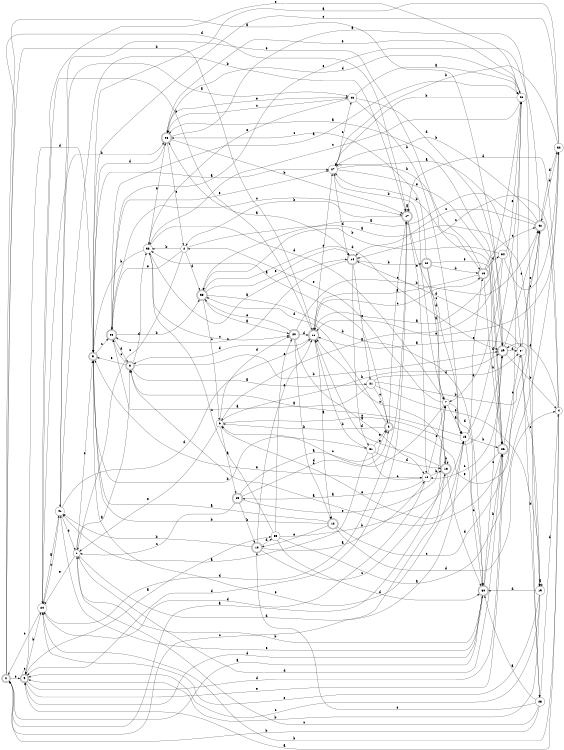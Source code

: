 digraph n35_8 {
__start0 [label="" shape="none"];

rankdir=LR;
size="8,5";

s0 [style="rounded,filled", color="black", fillcolor="white" shape="doublecircle", label="0"];
s1 [style="filled", color="black", fillcolor="white" shape="circle", label="1"];
s2 [style="filled", color="black", fillcolor="white" shape="circle", label="2"];
s3 [style="rounded,filled", color="black", fillcolor="white" shape="doublecircle", label="3"];
s4 [style="filled", color="black", fillcolor="white" shape="circle", label="4"];
s5 [style="rounded,filled", color="black", fillcolor="white" shape="doublecircle", label="5"];
s6 [style="filled", color="black", fillcolor="white" shape="circle", label="6"];
s7 [style="filled", color="black", fillcolor="white" shape="circle", label="7"];
s8 [style="rounded,filled", color="black", fillcolor="white" shape="doublecircle", label="8"];
s9 [style="rounded,filled", color="black", fillcolor="white" shape="doublecircle", label="9"];
s10 [style="rounded,filled", color="black", fillcolor="white" shape="doublecircle", label="10"];
s11 [style="rounded,filled", color="black", fillcolor="white" shape="doublecircle", label="11"];
s12 [style="rounded,filled", color="black", fillcolor="white" shape="doublecircle", label="12"];
s13 [style="rounded,filled", color="black", fillcolor="white" shape="doublecircle", label="13"];
s14 [style="rounded,filled", color="black", fillcolor="white" shape="doublecircle", label="14"];
s15 [style="filled", color="black", fillcolor="white" shape="circle", label="15"];
s16 [style="rounded,filled", color="black", fillcolor="white" shape="doublecircle", label="16"];
s17 [style="rounded,filled", color="black", fillcolor="white" shape="doublecircle", label="17"];
s18 [style="filled", color="black", fillcolor="white" shape="circle", label="18"];
s19 [style="filled", color="black", fillcolor="white" shape="circle", label="19"];
s20 [style="rounded,filled", color="black", fillcolor="white" shape="doublecircle", label="20"];
s21 [style="filled", color="black", fillcolor="white" shape="circle", label="21"];
s22 [style="rounded,filled", color="black", fillcolor="white" shape="doublecircle", label="22"];
s23 [style="filled", color="black", fillcolor="white" shape="circle", label="23"];
s24 [style="filled", color="black", fillcolor="white" shape="circle", label="24"];
s25 [style="rounded,filled", color="black", fillcolor="white" shape="doublecircle", label="25"];
s26 [style="rounded,filled", color="black", fillcolor="white" shape="doublecircle", label="26"];
s27 [style="filled", color="black", fillcolor="white" shape="circle", label="27"];
s28 [style="filled", color="black", fillcolor="white" shape="circle", label="28"];
s29 [style="rounded,filled", color="black", fillcolor="white" shape="doublecircle", label="29"];
s30 [style="rounded,filled", color="black", fillcolor="white" shape="doublecircle", label="30"];
s31 [style="filled", color="black", fillcolor="white" shape="circle", label="31"];
s32 [style="filled", color="black", fillcolor="white" shape="circle", label="32"];
s33 [style="filled", color="black", fillcolor="white" shape="circle", label="33"];
s34 [style="filled", color="black", fillcolor="white" shape="circle", label="34"];
s35 [style="filled", color="black", fillcolor="white" shape="circle", label="35"];
s36 [style="rounded,filled", color="black", fillcolor="white" shape="doublecircle", label="36"];
s37 [style="filled", color="black", fillcolor="white" shape="circle", label="37"];
s38 [style="rounded,filled", color="black", fillcolor="white" shape="doublecircle", label="38"];
s39 [style="rounded,filled", color="black", fillcolor="white" shape="doublecircle", label="39"];
s40 [style="filled", color="black", fillcolor="white" shape="circle", label="40"];
s41 [style="filled", color="black", fillcolor="white" shape="circle", label="41"];
s42 [style="rounded,filled", color="black", fillcolor="white" shape="doublecircle", label="42"];
s0 -> s29 [label="a"];
s0 -> s11 [label="b"];
s0 -> s13 [label="c"];
s0 -> s17 [label="d"];
s0 -> s9 [label="e"];
s1 -> s8 [label="a"];
s1 -> s30 [label="b"];
s1 -> s5 [label="c"];
s1 -> s15 [label="d"];
s1 -> s24 [label="e"];
s2 -> s19 [label="a"];
s2 -> s33 [label="b"];
s2 -> s1 [label="c"];
s2 -> s38 [label="d"];
s2 -> s36 [label="e"];
s3 -> s33 [label="a"];
s3 -> s6 [label="b"];
s3 -> s17 [label="c"];
s3 -> s38 [label="d"];
s3 -> s42 [label="e"];
s4 -> s9 [label="a"];
s4 -> s24 [label="b"];
s4 -> s14 [label="c"];
s4 -> s17 [label="d"];
s4 -> s29 [label="e"];
s5 -> s27 [label="a"];
s5 -> s31 [label="b"];
s5 -> s36 [label="c"];
s5 -> s9 [label="d"];
s5 -> s15 [label="e"];
s6 -> s39 [label="a"];
s6 -> s29 [label="b"];
s6 -> s29 [label="c"];
s6 -> s20 [label="d"];
s6 -> s1 [label="e"];
s7 -> s15 [label="a"];
s7 -> s27 [label="b"];
s7 -> s6 [label="c"];
s7 -> s30 [label="d"];
s7 -> s2 [label="e"];
s8 -> s21 [label="a"];
s8 -> s29 [label="b"];
s8 -> s36 [label="c"];
s8 -> s33 [label="d"];
s8 -> s5 [label="e"];
s9 -> s35 [label="a"];
s9 -> s24 [label="b"];
s9 -> s9 [label="c"];
s9 -> s26 [label="d"];
s9 -> s26 [label="e"];
s10 -> s18 [label="a"];
s10 -> s41 [label="b"];
s10 -> s15 [label="c"];
s10 -> s35 [label="d"];
s10 -> s11 [label="e"];
s11 -> s12 [label="a"];
s11 -> s24 [label="b"];
s11 -> s16 [label="c"];
s11 -> s8 [label="d"];
s11 -> s27 [label="e"];
s12 -> s5 [label="a"];
s12 -> s5 [label="b"];
s12 -> s28 [label="c"];
s12 -> s4 [label="d"];
s12 -> s10 [label="e"];
s13 -> s0 [label="a"];
s13 -> s13 [label="b"];
s13 -> s11 [label="c"];
s13 -> s30 [label="d"];
s13 -> s11 [label="e"];
s14 -> s25 [label="a"];
s14 -> s22 [label="b"];
s14 -> s36 [label="c"];
s14 -> s31 [label="d"];
s14 -> s21 [label="e"];
s15 -> s8 [label="a"];
s15 -> s26 [label="b"];
s15 -> s30 [label="c"];
s15 -> s28 [label="d"];
s15 -> s16 [label="e"];
s16 -> s11 [label="a"];
s16 -> s26 [label="b"];
s16 -> s42 [label="c"];
s16 -> s34 [label="d"];
s16 -> s41 [label="e"];
s17 -> s17 [label="a"];
s17 -> s2 [label="b"];
s17 -> s15 [label="c"];
s17 -> s9 [label="d"];
s17 -> s18 [label="e"];
s18 -> s39 [label="a"];
s18 -> s13 [label="b"];
s18 -> s7 [label="c"];
s18 -> s24 [label="d"];
s18 -> s5 [label="e"];
s19 -> s19 [label="a"];
s19 -> s9 [label="b"];
s19 -> s9 [label="c"];
s19 -> s30 [label="d"];
s19 -> s24 [label="e"];
s20 -> s18 [label="a"];
s20 -> s42 [label="b"];
s20 -> s12 [label="c"];
s20 -> s11 [label="d"];
s20 -> s38 [label="e"];
s21 -> s36 [label="a"];
s21 -> s42 [label="b"];
s21 -> s3 [label="c"];
s21 -> s37 [label="d"];
s21 -> s19 [label="e"];
s22 -> s13 [label="a"];
s22 -> s16 [label="b"];
s22 -> s25 [label="c"];
s22 -> s7 [label="d"];
s22 -> s26 [label="e"];
s23 -> s30 [label="a"];
s23 -> s0 [label="b"];
s23 -> s1 [label="c"];
s23 -> s4 [label="d"];
s23 -> s10 [label="e"];
s24 -> s41 [label="a"];
s24 -> s25 [label="b"];
s24 -> s0 [label="c"];
s24 -> s17 [label="d"];
s24 -> s28 [label="e"];
s25 -> s23 [label="a"];
s25 -> s17 [label="b"];
s25 -> s2 [label="c"];
s25 -> s5 [label="d"];
s25 -> s40 [label="e"];
s26 -> s8 [label="a"];
s26 -> s27 [label="b"];
s26 -> s37 [label="c"];
s26 -> s1 [label="d"];
s26 -> s6 [label="e"];
s27 -> s37 [label="a"];
s27 -> s16 [label="b"];
s27 -> s40 [label="c"];
s27 -> s14 [label="d"];
s27 -> s26 [label="e"];
s28 -> s11 [label="a"];
s28 -> s27 [label="b"];
s28 -> s33 [label="c"];
s28 -> s25 [label="d"];
s28 -> s25 [label="e"];
s29 -> s25 [label="a"];
s29 -> s4 [label="b"];
s29 -> s18 [label="c"];
s29 -> s37 [label="d"];
s29 -> s42 [label="e"];
s30 -> s0 [label="a"];
s30 -> s26 [label="b"];
s30 -> s29 [label="c"];
s30 -> s9 [label="d"];
s30 -> s41 [label="e"];
s31 -> s41 [label="a"];
s31 -> s11 [label="b"];
s31 -> s18 [label="c"];
s31 -> s13 [label="d"];
s31 -> s3 [label="e"];
s32 -> s5 [label="a"];
s32 -> s27 [label="b"];
s32 -> s5 [label="c"];
s32 -> s42 [label="d"];
s32 -> s11 [label="e"];
s33 -> s14 [label="a"];
s33 -> s5 [label="b"];
s33 -> s20 [label="c"];
s33 -> s7 [label="d"];
s33 -> s25 [label="e"];
s34 -> s6 [label="a"];
s34 -> s38 [label="b"];
s34 -> s32 [label="c"];
s34 -> s7 [label="d"];
s34 -> s28 [label="e"];
s35 -> s32 [label="a"];
s35 -> s7 [label="b"];
s35 -> s33 [label="c"];
s35 -> s30 [label="d"];
s35 -> s20 [label="e"];
s36 -> s28 [label="a"];
s36 -> s38 [label="b"];
s36 -> s17 [label="c"];
s36 -> s8 [label="d"];
s36 -> s27 [label="e"];
s37 -> s11 [label="a"];
s37 -> s23 [label="b"];
s37 -> s19 [label="c"];
s37 -> s14 [label="d"];
s37 -> s42 [label="e"];
s38 -> s20 [label="a"];
s38 -> s30 [label="b"];
s38 -> s6 [label="c"];
s38 -> s29 [label="d"];
s38 -> s14 [label="e"];
s39 -> s3 [label="a"];
s39 -> s10 [label="b"];
s39 -> s1 [label="c"];
s39 -> s3 [label="d"];
s39 -> s7 [label="e"];
s40 -> s28 [label="a"];
s40 -> s15 [label="b"];
s40 -> s25 [label="c"];
s40 -> s29 [label="d"];
s40 -> s33 [label="e"];
s41 -> s40 [label="a"];
s41 -> s17 [label="b"];
s41 -> s24 [label="c"];
s41 -> s11 [label="d"];
s41 -> s1 [label="e"];
s42 -> s38 [label="a"];
s42 -> s27 [label="b"];
s42 -> s14 [label="c"];
s42 -> s32 [label="d"];
s42 -> s36 [label="e"];

}